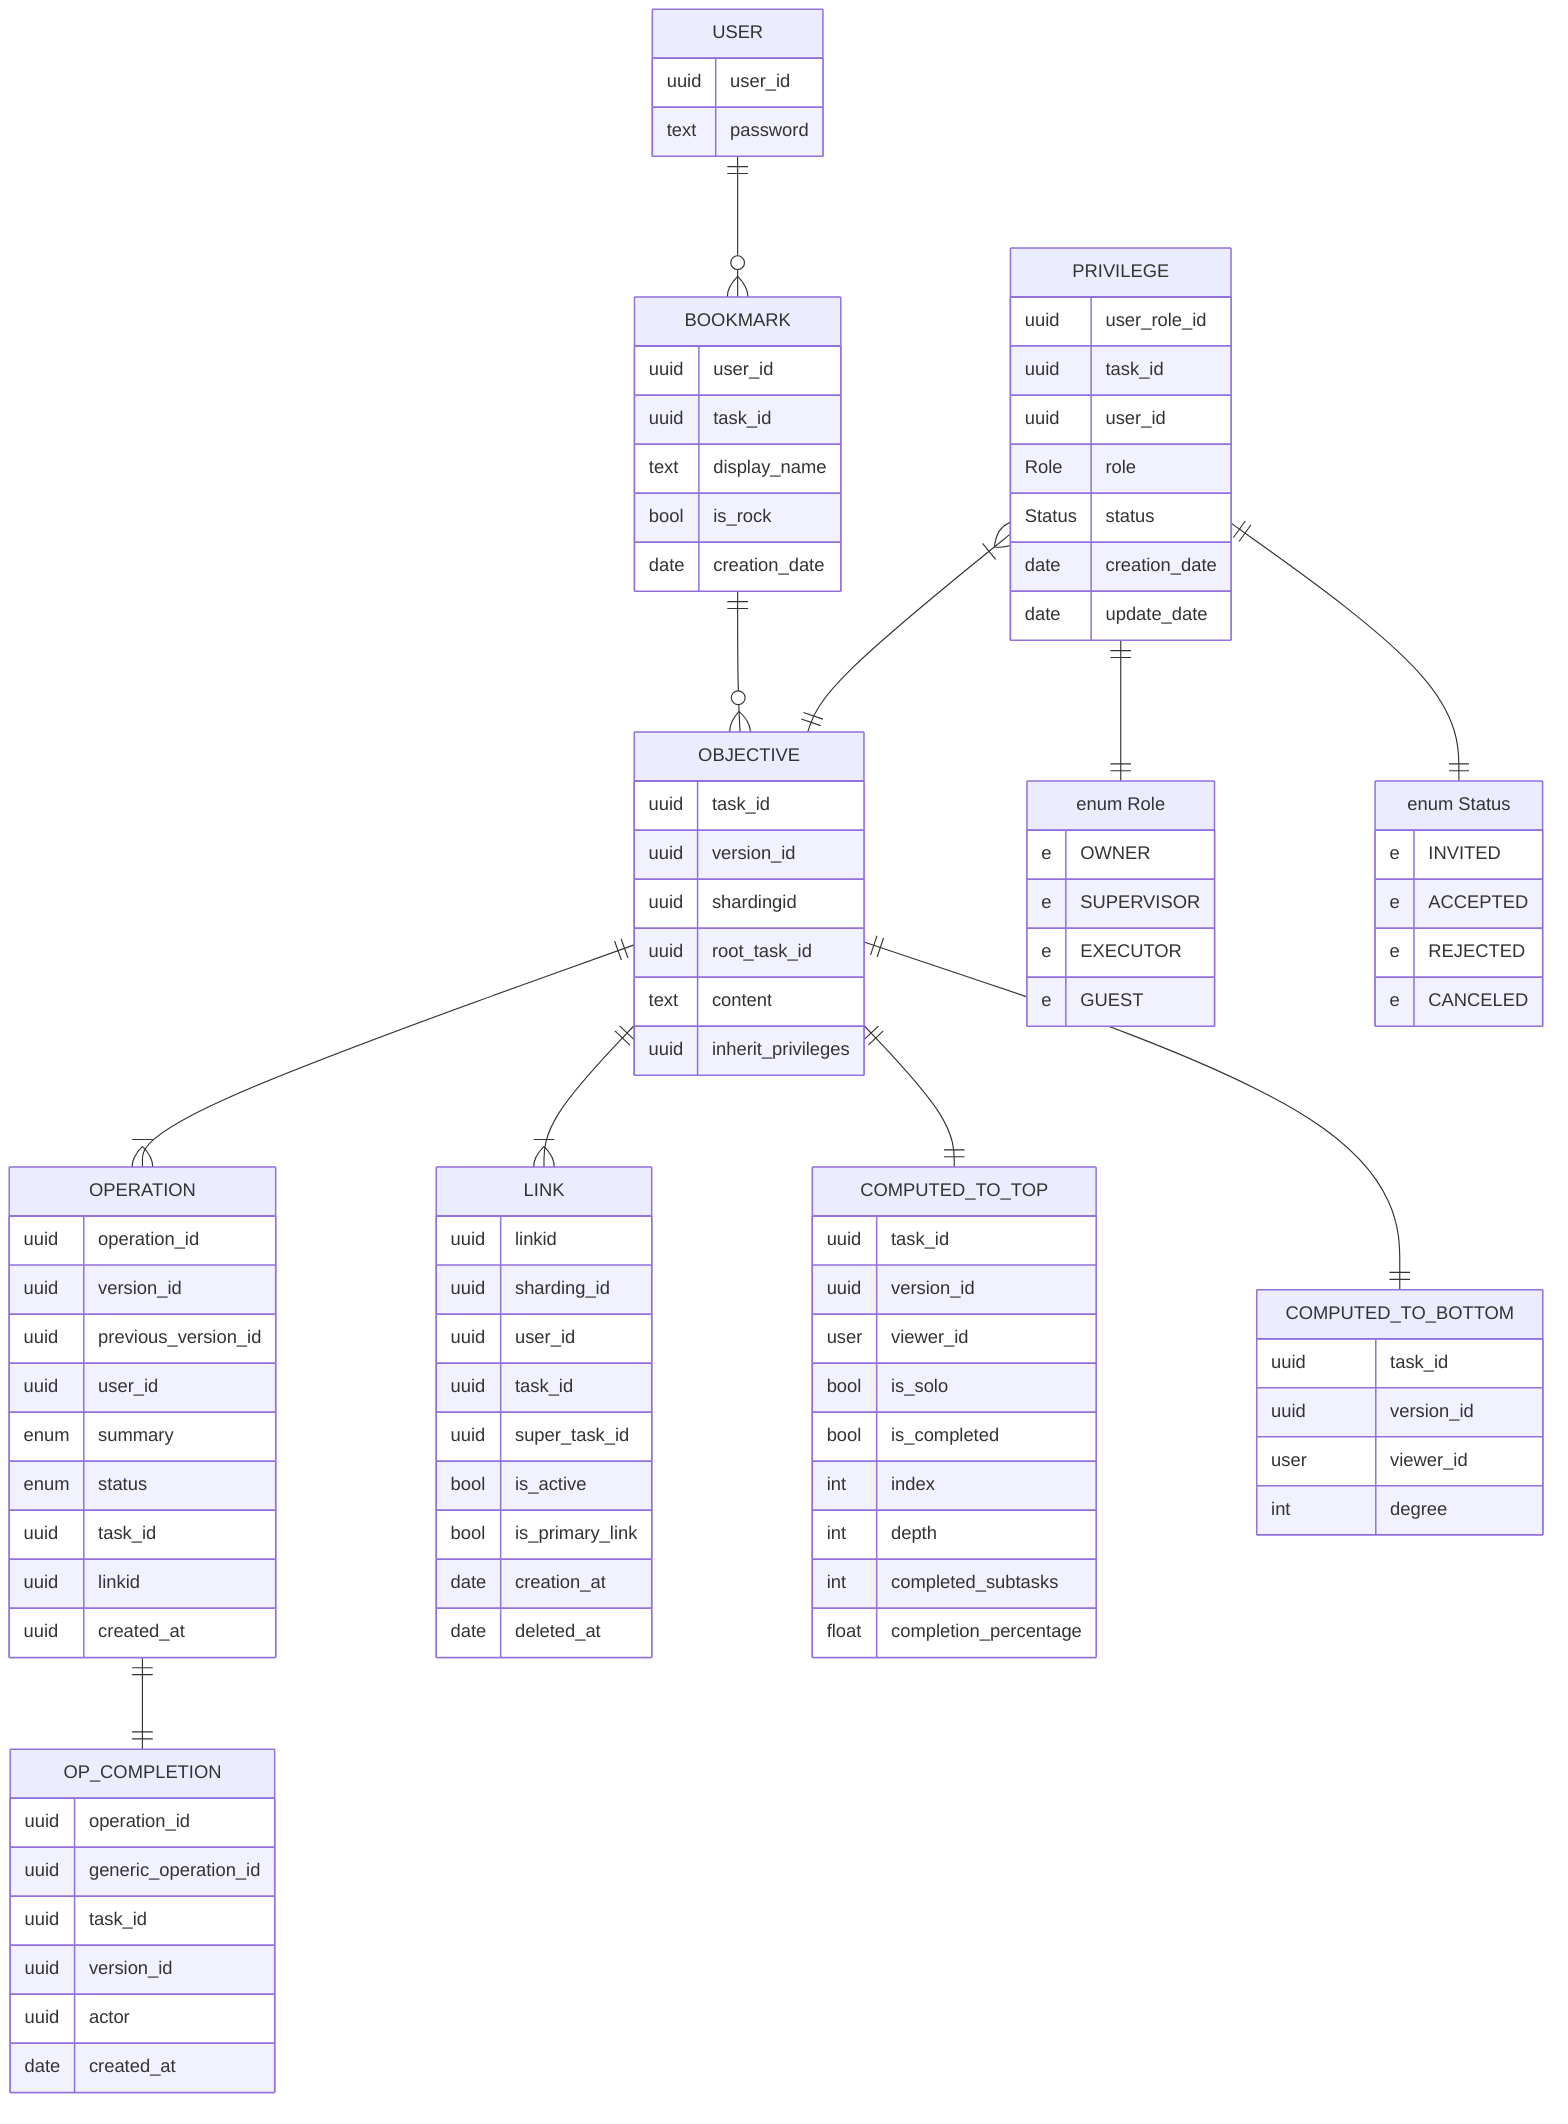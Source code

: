 erDiagram

    USER {
        uuid user_id
        text password
    }

    USER ||--o{ BOOKMARK : ""

    BOOKMARK {
        uuid user_id
        uuid task_id
        text display_name
        %% rocks are hidden in the UI
        bool is_rock 
        date creation_date
    }

    %% a bookmark points to a root node of a work tree
    BOOKMARK ||--o{ OBJECTIVE : ""

    OPERATION {
        uuid operation_id
        uuid version_id
        uuid previous_version_id

        uuid user_id
        enum summary
        enum status

        uuid task_id
        uuid linkid

        uuid created_at
    }

    OP_COMPLETION {
        uuid operation_id
        uuid generic_operation_id
        uuid task_id 
        uuid version_id
        uuid actor
        date created_at
    }

    OPERATION ||--|| OP_COMPLETION : ""

    ROLE["enum Role"] {
        e OWNER
        e SUPERVISOR
        e EXECUTOR
        e GUEST
    }

    STATUS["enum Status"] {
        e INVITED
        e ACCEPTED
        e REJECTED
        e CANCELED
    }

    PRIVILEGE {
        uuid user_role_id 
        uuid task_id
        uuid user_id
        Role role
        Status status 
        date creation_date
        date update_date
    }

    PRIVILEGE ||--|| ROLE : ""
    PRIVILEGE ||--|| STATUS : ""

    OBJECTIVE {
        uuid task_id 
        uuid version_id

        %% "Inherit super obj, randomize else"
        uuid shardingid 
        %% "Needed for sharding."
        uuid root_task_id 

        text content

        %% "id of inherited task"
        uuid inherit_privileges 
    }

    %% recalculate every link on a tree when new viewer come" ?
    LINK {
        uuid linkid
        %% "Inherit super obj, randomize otherwise"
        uuid sharding_id 

        uuid user_id 
        uuid task_id
        uuid super_task_id

        %% "FALSE if the link is deleted by user"
        bool is_active 
        %% "TRUE if this is the first link of task with any supertask"
        bool is_primary_link 

        date creation_at
        date deleted_at
    }

    %% Any task with custom privilege hand. can have owner/viewers/executors
    PRIVILEGE }|--|| OBJECTIVE : ""

    OBJECTIVE ||--|{ OPERATION : ""
    OBJECTIVE ||--|{ LINK: ""


    COMPUTED_TO_TOP {
        uuid task_id
        uuid version_id
        user viewer_id

        bool is_solo
        %% bool is_leaf
        %% "for leaf"
        bool is_completed 

        %% "inherited from inviter on task creation."
        int index 
        int depth
        %% "changes for each user. divide with degree to find completion_percentage"
        int completed_subtasks 
        %% "changes for each user. not the same with OBJECTIVE.is_completed"
        float completion_percentage 

    }

    COMPUTED_TO_BOTTOM {
        uuid task_id
        uuid version_id
        user viewer_id

        int degree
    }

    OBJECTIVE ||--|| COMPUTED_TO_BOTTOM: ""
    OBJECTIVE ||--|| COMPUTED_TO_TOP: ""